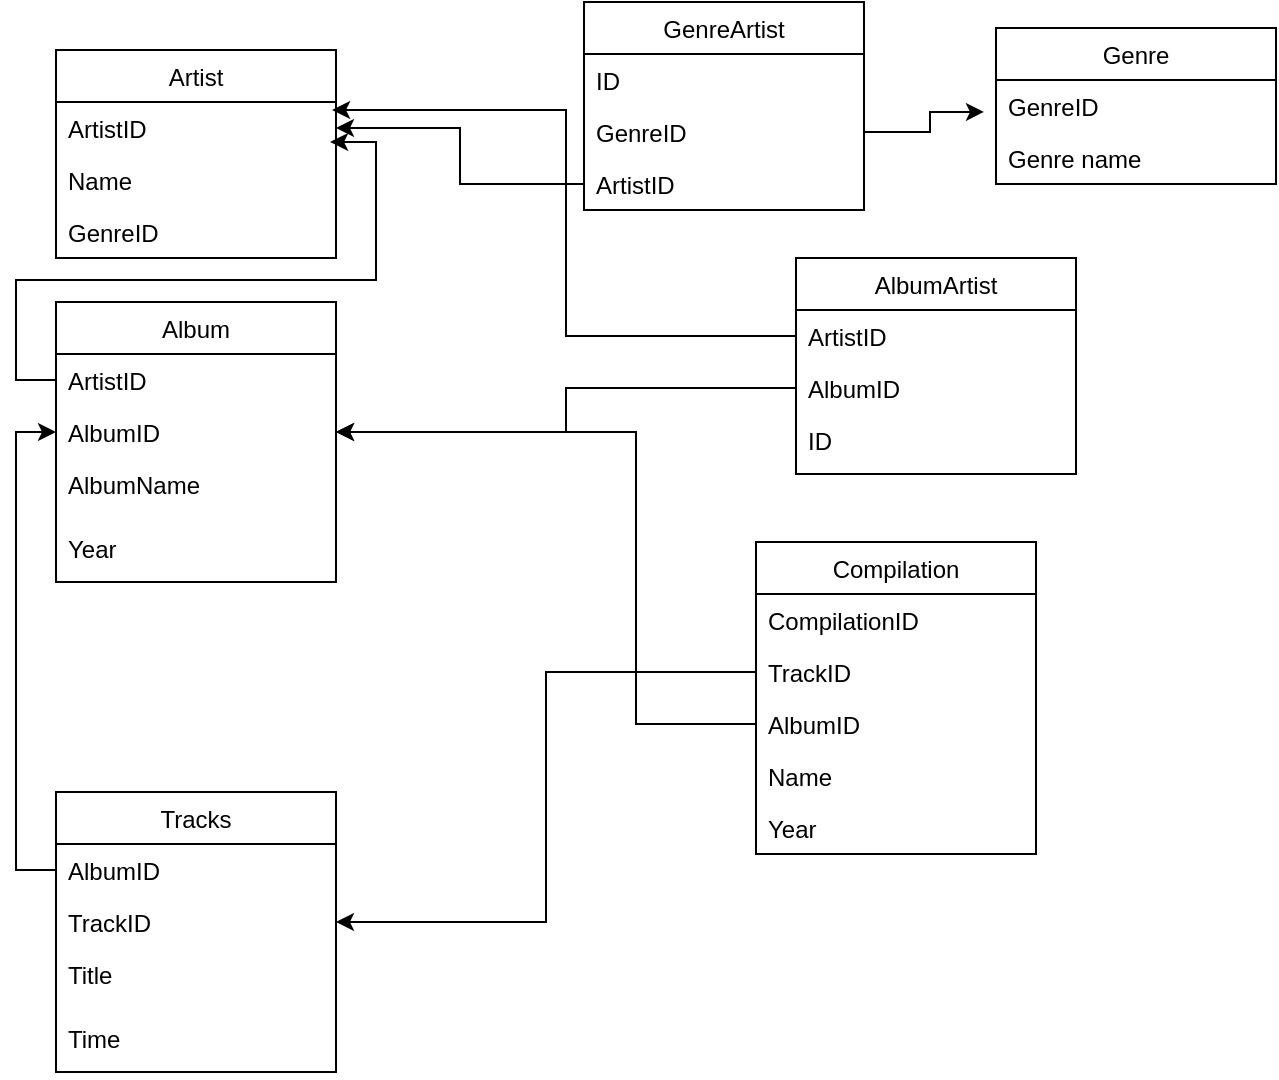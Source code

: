 <mxfile version="15.2.9" type="github">
  <diagram id="iI9HgzzMU1RHr1V5GKg7" name="Page-1">
    <mxGraphModel dx="1102" dy="573" grid="1" gridSize="10" guides="1" tooltips="1" connect="1" arrows="1" fold="1" page="1" pageScale="1" pageWidth="827" pageHeight="1169" math="0" shadow="0">
      <root>
        <mxCell id="0" />
        <mxCell id="1" parent="0" />
        <mxCell id="_Af5EFi_xN9szadss2nY-1" value="Artist" style="swimlane;fontStyle=0;childLayout=stackLayout;horizontal=1;startSize=26;horizontalStack=0;resizeParent=1;resizeParentMax=0;resizeLast=0;collapsible=1;marginBottom=0;" vertex="1" parent="1">
          <mxGeometry x="80" y="74" width="140" height="104" as="geometry" />
        </mxCell>
        <mxCell id="_Af5EFi_xN9szadss2nY-2" value="ArtistID" style="text;strokeColor=none;fillColor=none;align=left;verticalAlign=top;spacingLeft=4;spacingRight=4;overflow=hidden;rotatable=0;points=[[0,0.5],[1,0.5]];portConstraint=eastwest;" vertex="1" parent="_Af5EFi_xN9szadss2nY-1">
          <mxGeometry y="26" width="140" height="26" as="geometry" />
        </mxCell>
        <mxCell id="_Af5EFi_xN9szadss2nY-3" value="Name" style="text;strokeColor=none;fillColor=none;align=left;verticalAlign=top;spacingLeft=4;spacingRight=4;overflow=hidden;rotatable=0;points=[[0,0.5],[1,0.5]];portConstraint=eastwest;" vertex="1" parent="_Af5EFi_xN9szadss2nY-1">
          <mxGeometry y="52" width="140" height="26" as="geometry" />
        </mxCell>
        <mxCell id="_Af5EFi_xN9szadss2nY-4" value="GenreID" style="text;strokeColor=none;fillColor=none;align=left;verticalAlign=top;spacingLeft=4;spacingRight=4;overflow=hidden;rotatable=0;points=[[0,0.5],[1,0.5]];portConstraint=eastwest;" vertex="1" parent="_Af5EFi_xN9szadss2nY-1">
          <mxGeometry y="78" width="140" height="26" as="geometry" />
        </mxCell>
        <mxCell id="_Af5EFi_xN9szadss2nY-5" value="Album" style="swimlane;fontStyle=0;childLayout=stackLayout;horizontal=1;startSize=26;horizontalStack=0;resizeParent=1;resizeParentMax=0;resizeLast=0;collapsible=1;marginBottom=0;" vertex="1" parent="1">
          <mxGeometry x="80" y="200" width="140" height="140" as="geometry" />
        </mxCell>
        <mxCell id="_Af5EFi_xN9szadss2nY-6" value="ArtistID" style="text;strokeColor=none;fillColor=none;align=left;verticalAlign=top;spacingLeft=4;spacingRight=4;overflow=hidden;rotatable=0;points=[[0,0.5],[1,0.5]];portConstraint=eastwest;" vertex="1" parent="_Af5EFi_xN9szadss2nY-5">
          <mxGeometry y="26" width="140" height="26" as="geometry" />
        </mxCell>
        <mxCell id="_Af5EFi_xN9szadss2nY-7" value="AlbumID" style="text;strokeColor=none;fillColor=none;align=left;verticalAlign=top;spacingLeft=4;spacingRight=4;overflow=hidden;rotatable=0;points=[[0,0.5],[1,0.5]];portConstraint=eastwest;" vertex="1" parent="_Af5EFi_xN9szadss2nY-5">
          <mxGeometry y="52" width="140" height="26" as="geometry" />
        </mxCell>
        <mxCell id="_Af5EFi_xN9szadss2nY-9" value="AlbumName" style="text;strokeColor=none;fillColor=none;align=left;verticalAlign=top;spacingLeft=4;spacingRight=4;overflow=hidden;rotatable=0;points=[[0,0.5],[1,0.5]];portConstraint=eastwest;" vertex="1" parent="_Af5EFi_xN9szadss2nY-5">
          <mxGeometry y="78" width="140" height="32" as="geometry" />
        </mxCell>
        <mxCell id="_Af5EFi_xN9szadss2nY-8" value="Year" style="text;strokeColor=none;fillColor=none;align=left;verticalAlign=top;spacingLeft=4;spacingRight=4;overflow=hidden;rotatable=0;points=[[0,0.5],[1,0.5]];portConstraint=eastwest;" vertex="1" parent="_Af5EFi_xN9szadss2nY-5">
          <mxGeometry y="110" width="140" height="30" as="geometry" />
        </mxCell>
        <mxCell id="_Af5EFi_xN9szadss2nY-10" value="Tracks" style="swimlane;fontStyle=0;childLayout=stackLayout;horizontal=1;startSize=26;horizontalStack=0;resizeParent=1;resizeParentMax=0;resizeLast=0;collapsible=1;marginBottom=0;" vertex="1" parent="1">
          <mxGeometry x="80" y="445" width="140" height="140" as="geometry" />
        </mxCell>
        <mxCell id="_Af5EFi_xN9szadss2nY-11" value="AlbumID" style="text;strokeColor=none;fillColor=none;align=left;verticalAlign=top;spacingLeft=4;spacingRight=4;overflow=hidden;rotatable=0;points=[[0,0.5],[1,0.5]];portConstraint=eastwest;" vertex="1" parent="_Af5EFi_xN9szadss2nY-10">
          <mxGeometry y="26" width="140" height="26" as="geometry" />
        </mxCell>
        <mxCell id="_Af5EFi_xN9szadss2nY-12" value="TrackID" style="text;strokeColor=none;fillColor=none;align=left;verticalAlign=top;spacingLeft=4;spacingRight=4;overflow=hidden;rotatable=0;points=[[0,0.5],[1,0.5]];portConstraint=eastwest;" vertex="1" parent="_Af5EFi_xN9szadss2nY-10">
          <mxGeometry y="52" width="140" height="26" as="geometry" />
        </mxCell>
        <mxCell id="_Af5EFi_xN9szadss2nY-13" value="Title" style="text;strokeColor=none;fillColor=none;align=left;verticalAlign=top;spacingLeft=4;spacingRight=4;overflow=hidden;rotatable=0;points=[[0,0.5],[1,0.5]];portConstraint=eastwest;" vertex="1" parent="_Af5EFi_xN9szadss2nY-10">
          <mxGeometry y="78" width="140" height="32" as="geometry" />
        </mxCell>
        <mxCell id="_Af5EFi_xN9szadss2nY-14" value="Time" style="text;strokeColor=none;fillColor=none;align=left;verticalAlign=top;spacingLeft=4;spacingRight=4;overflow=hidden;rotatable=0;points=[[0,0.5],[1,0.5]];portConstraint=eastwest;" vertex="1" parent="_Af5EFi_xN9szadss2nY-10">
          <mxGeometry y="110" width="140" height="30" as="geometry" />
        </mxCell>
        <mxCell id="_Af5EFi_xN9szadss2nY-15" value="Genre" style="swimlane;fontStyle=0;childLayout=stackLayout;horizontal=1;startSize=26;horizontalStack=0;resizeParent=1;resizeParentMax=0;resizeLast=0;collapsible=1;marginBottom=0;" vertex="1" parent="1">
          <mxGeometry x="550" y="63" width="140" height="78" as="geometry" />
        </mxCell>
        <mxCell id="_Af5EFi_xN9szadss2nY-16" value="GenreID" style="text;strokeColor=none;fillColor=none;align=left;verticalAlign=top;spacingLeft=4;spacingRight=4;overflow=hidden;rotatable=0;points=[[0,0.5],[1,0.5]];portConstraint=eastwest;" vertex="1" parent="_Af5EFi_xN9szadss2nY-15">
          <mxGeometry y="26" width="140" height="26" as="geometry" />
        </mxCell>
        <mxCell id="_Af5EFi_xN9szadss2nY-17" value="Genre name" style="text;strokeColor=none;fillColor=none;align=left;verticalAlign=top;spacingLeft=4;spacingRight=4;overflow=hidden;rotatable=0;points=[[0,0.5],[1,0.5]];portConstraint=eastwest;" vertex="1" parent="_Af5EFi_xN9szadss2nY-15">
          <mxGeometry y="52" width="140" height="26" as="geometry" />
        </mxCell>
        <mxCell id="_Af5EFi_xN9szadss2nY-19" value="GenreArtist" style="swimlane;fontStyle=0;childLayout=stackLayout;horizontal=1;startSize=26;horizontalStack=0;resizeParent=1;resizeParentMax=0;resizeLast=0;collapsible=1;marginBottom=0;" vertex="1" parent="1">
          <mxGeometry x="344" y="50" width="140" height="104" as="geometry" />
        </mxCell>
        <mxCell id="_Af5EFi_xN9szadss2nY-20" value="ID" style="text;strokeColor=none;fillColor=none;align=left;verticalAlign=top;spacingLeft=4;spacingRight=4;overflow=hidden;rotatable=0;points=[[0,0.5],[1,0.5]];portConstraint=eastwest;" vertex="1" parent="_Af5EFi_xN9szadss2nY-19">
          <mxGeometry y="26" width="140" height="26" as="geometry" />
        </mxCell>
        <mxCell id="_Af5EFi_xN9szadss2nY-27" value="GenreID" style="text;strokeColor=none;fillColor=none;align=left;verticalAlign=top;spacingLeft=4;spacingRight=4;overflow=hidden;rotatable=0;points=[[0,0.5],[1,0.5]];portConstraint=eastwest;" vertex="1" parent="_Af5EFi_xN9szadss2nY-19">
          <mxGeometry y="52" width="140" height="26" as="geometry" />
        </mxCell>
        <mxCell id="_Af5EFi_xN9szadss2nY-21" value="ArtistID" style="text;strokeColor=none;fillColor=none;align=left;verticalAlign=top;spacingLeft=4;spacingRight=4;overflow=hidden;rotatable=0;points=[[0,0.5],[1,0.5]];portConstraint=eastwest;" vertex="1" parent="_Af5EFi_xN9szadss2nY-19">
          <mxGeometry y="78" width="140" height="26" as="geometry" />
        </mxCell>
        <mxCell id="_Af5EFi_xN9szadss2nY-23" value="Compilation" style="swimlane;fontStyle=0;childLayout=stackLayout;horizontal=1;startSize=26;horizontalStack=0;resizeParent=1;resizeParentMax=0;resizeLast=0;collapsible=1;marginBottom=0;" vertex="1" parent="1">
          <mxGeometry x="430" y="320" width="140" height="156" as="geometry" />
        </mxCell>
        <mxCell id="_Af5EFi_xN9szadss2nY-24" value="CompilationID" style="text;strokeColor=none;fillColor=none;align=left;verticalAlign=top;spacingLeft=4;spacingRight=4;overflow=hidden;rotatable=0;points=[[0,0.5],[1,0.5]];portConstraint=eastwest;" vertex="1" parent="_Af5EFi_xN9szadss2nY-23">
          <mxGeometry y="26" width="140" height="26" as="geometry" />
        </mxCell>
        <mxCell id="_Af5EFi_xN9szadss2nY-42" value="TrackID" style="text;strokeColor=none;fillColor=none;align=left;verticalAlign=top;spacingLeft=4;spacingRight=4;overflow=hidden;rotatable=0;points=[[0,0.5],[1,0.5]];portConstraint=eastwest;" vertex="1" parent="_Af5EFi_xN9szadss2nY-23">
          <mxGeometry y="52" width="140" height="26" as="geometry" />
        </mxCell>
        <mxCell id="_Af5EFi_xN9szadss2nY-43" value="AlbumID" style="text;strokeColor=none;fillColor=none;align=left;verticalAlign=top;spacingLeft=4;spacingRight=4;overflow=hidden;rotatable=0;points=[[0,0.5],[1,0.5]];portConstraint=eastwest;" vertex="1" parent="_Af5EFi_xN9szadss2nY-23">
          <mxGeometry y="78" width="140" height="26" as="geometry" />
        </mxCell>
        <mxCell id="_Af5EFi_xN9szadss2nY-25" value="Name" style="text;strokeColor=none;fillColor=none;align=left;verticalAlign=top;spacingLeft=4;spacingRight=4;overflow=hidden;rotatable=0;points=[[0,0.5],[1,0.5]];portConstraint=eastwest;" vertex="1" parent="_Af5EFi_xN9szadss2nY-23">
          <mxGeometry y="104" width="140" height="26" as="geometry" />
        </mxCell>
        <mxCell id="_Af5EFi_xN9szadss2nY-26" value="Year" style="text;strokeColor=none;fillColor=none;align=left;verticalAlign=top;spacingLeft=4;spacingRight=4;overflow=hidden;rotatable=0;points=[[0,0.5],[1,0.5]];portConstraint=eastwest;" vertex="1" parent="_Af5EFi_xN9szadss2nY-23">
          <mxGeometry y="130" width="140" height="26" as="geometry" />
        </mxCell>
        <mxCell id="_Af5EFi_xN9szadss2nY-28" style="edgeStyle=orthogonalEdgeStyle;rounded=0;orthogonalLoop=1;jettySize=auto;html=1;entryX=1;entryY=0.5;entryDx=0;entryDy=0;" edge="1" parent="1" source="_Af5EFi_xN9szadss2nY-21" target="_Af5EFi_xN9szadss2nY-2">
          <mxGeometry relative="1" as="geometry" />
        </mxCell>
        <mxCell id="_Af5EFi_xN9szadss2nY-29" style="edgeStyle=orthogonalEdgeStyle;rounded=0;orthogonalLoop=1;jettySize=auto;html=1;entryX=-0.043;entryY=0.615;entryDx=0;entryDy=0;entryPerimeter=0;" edge="1" parent="1" source="_Af5EFi_xN9szadss2nY-27" target="_Af5EFi_xN9szadss2nY-16">
          <mxGeometry relative="1" as="geometry" />
        </mxCell>
        <mxCell id="_Af5EFi_xN9szadss2nY-30" style="edgeStyle=orthogonalEdgeStyle;rounded=0;orthogonalLoop=1;jettySize=auto;html=1;entryX=0.979;entryY=-0.231;entryDx=0;entryDy=0;entryPerimeter=0;" edge="1" parent="1" source="_Af5EFi_xN9szadss2nY-6" target="_Af5EFi_xN9szadss2nY-3">
          <mxGeometry relative="1" as="geometry" />
        </mxCell>
        <mxCell id="_Af5EFi_xN9szadss2nY-35" value="AlbumArtist" style="swimlane;fontStyle=0;childLayout=stackLayout;horizontal=1;startSize=26;horizontalStack=0;resizeParent=1;resizeParentMax=0;resizeLast=0;collapsible=1;marginBottom=0;" vertex="1" parent="1">
          <mxGeometry x="450" y="178" width="140" height="108" as="geometry" />
        </mxCell>
        <mxCell id="_Af5EFi_xN9szadss2nY-36" value="ArtistID" style="text;strokeColor=none;fillColor=none;align=left;verticalAlign=top;spacingLeft=4;spacingRight=4;overflow=hidden;rotatable=0;points=[[0,0.5],[1,0.5]];portConstraint=eastwest;" vertex="1" parent="_Af5EFi_xN9szadss2nY-35">
          <mxGeometry y="26" width="140" height="26" as="geometry" />
        </mxCell>
        <mxCell id="_Af5EFi_xN9szadss2nY-37" value="AlbumID" style="text;strokeColor=none;fillColor=none;align=left;verticalAlign=top;spacingLeft=4;spacingRight=4;overflow=hidden;rotatable=0;points=[[0,0.5],[1,0.5]];portConstraint=eastwest;" vertex="1" parent="_Af5EFi_xN9szadss2nY-35">
          <mxGeometry y="52" width="140" height="26" as="geometry" />
        </mxCell>
        <mxCell id="_Af5EFi_xN9szadss2nY-39" value="ID" style="text;strokeColor=none;fillColor=none;align=left;verticalAlign=top;spacingLeft=4;spacingRight=4;overflow=hidden;rotatable=0;points=[[0,0.5],[1,0.5]];portConstraint=eastwest;" vertex="1" parent="_Af5EFi_xN9szadss2nY-35">
          <mxGeometry y="78" width="140" height="30" as="geometry" />
        </mxCell>
        <mxCell id="_Af5EFi_xN9szadss2nY-40" style="edgeStyle=orthogonalEdgeStyle;rounded=0;orthogonalLoop=1;jettySize=auto;html=1;entryX=0.986;entryY=0.154;entryDx=0;entryDy=0;entryPerimeter=0;" edge="1" parent="1" source="_Af5EFi_xN9szadss2nY-36" target="_Af5EFi_xN9szadss2nY-2">
          <mxGeometry relative="1" as="geometry" />
        </mxCell>
        <mxCell id="_Af5EFi_xN9szadss2nY-45" style="edgeStyle=orthogonalEdgeStyle;rounded=0;orthogonalLoop=1;jettySize=auto;html=1;" edge="1" parent="1" source="_Af5EFi_xN9szadss2nY-42" target="_Af5EFi_xN9szadss2nY-12">
          <mxGeometry relative="1" as="geometry" />
        </mxCell>
        <mxCell id="_Af5EFi_xN9szadss2nY-46" style="edgeStyle=orthogonalEdgeStyle;rounded=0;orthogonalLoop=1;jettySize=auto;html=1;" edge="1" parent="1" source="_Af5EFi_xN9szadss2nY-43" target="_Af5EFi_xN9szadss2nY-7">
          <mxGeometry relative="1" as="geometry">
            <Array as="points">
              <mxPoint x="370" y="411" />
              <mxPoint x="370" y="265" />
            </Array>
          </mxGeometry>
        </mxCell>
        <mxCell id="_Af5EFi_xN9szadss2nY-48" style="edgeStyle=orthogonalEdgeStyle;rounded=0;orthogonalLoop=1;jettySize=auto;html=1;entryX=0;entryY=0.5;entryDx=0;entryDy=0;" edge="1" parent="1" source="_Af5EFi_xN9szadss2nY-11" target="_Af5EFi_xN9szadss2nY-7">
          <mxGeometry relative="1" as="geometry" />
        </mxCell>
        <mxCell id="_Af5EFi_xN9szadss2nY-49" style="edgeStyle=orthogonalEdgeStyle;rounded=0;orthogonalLoop=1;jettySize=auto;html=1;" edge="1" parent="1" source="_Af5EFi_xN9szadss2nY-37" target="_Af5EFi_xN9szadss2nY-7">
          <mxGeometry relative="1" as="geometry" />
        </mxCell>
      </root>
    </mxGraphModel>
  </diagram>
</mxfile>
